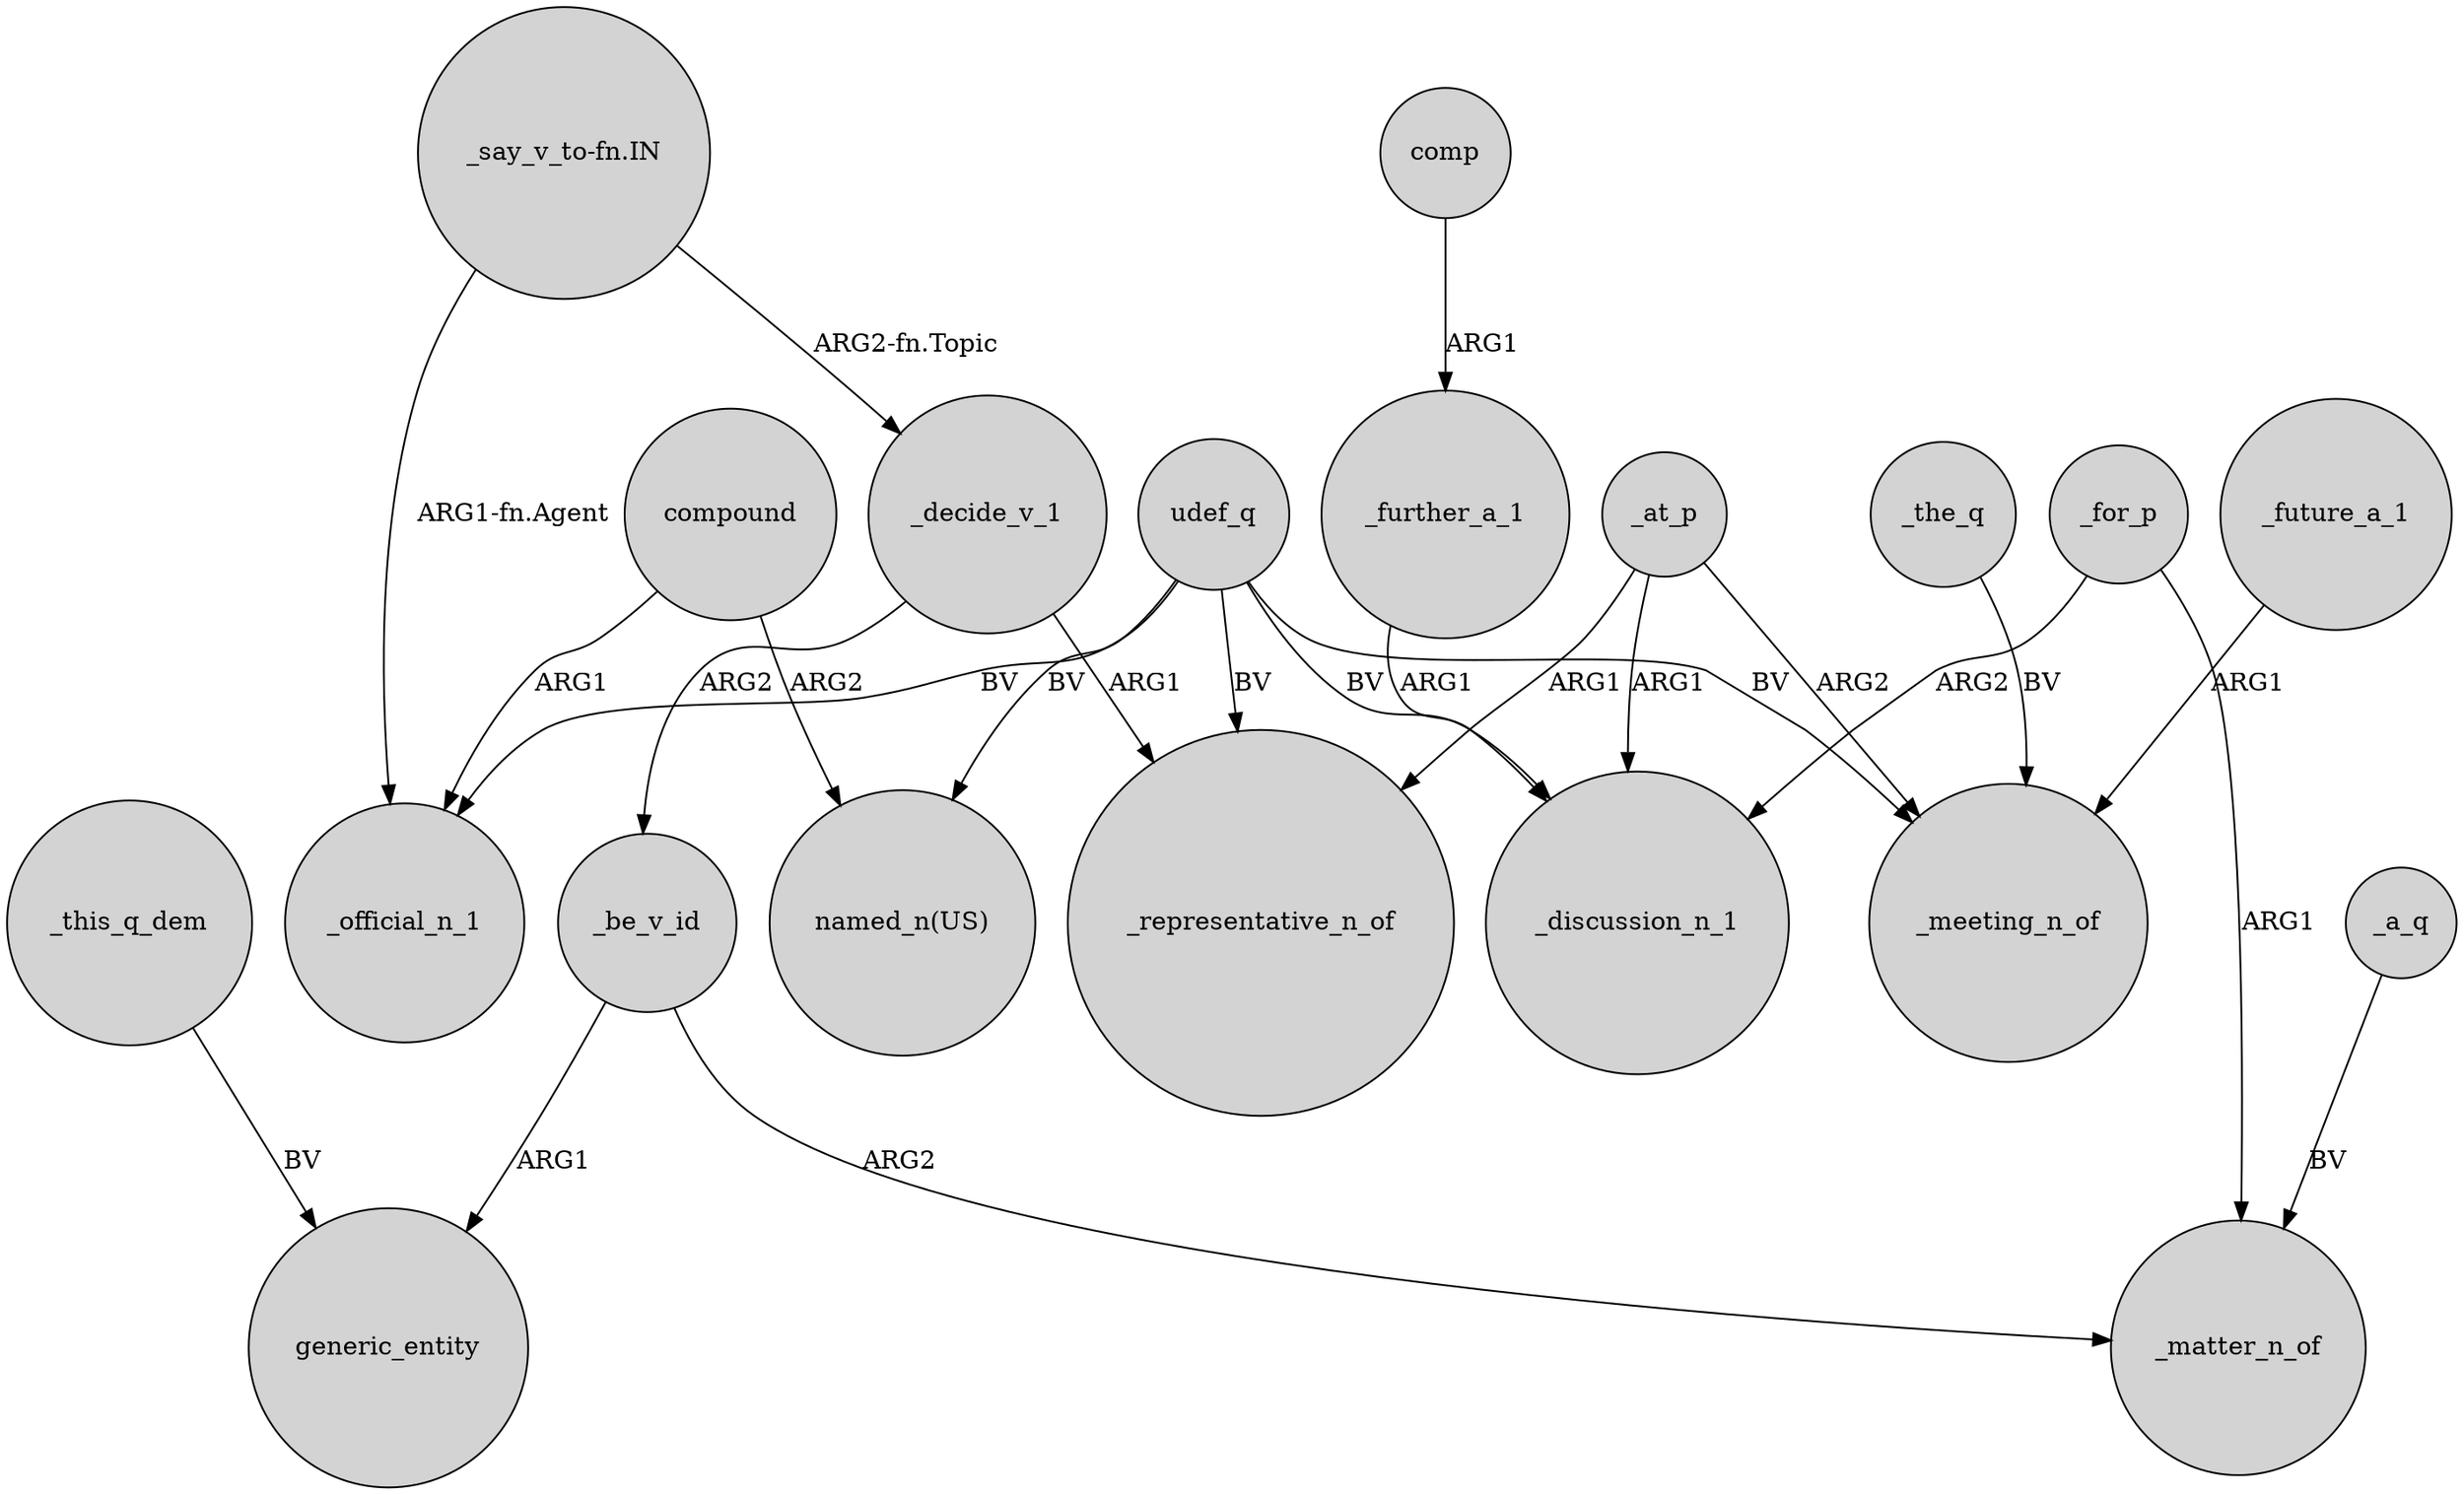 digraph {
	node [shape=circle style=filled]
	udef_q -> "named_n(US)" [label=BV]
	udef_q -> _discussion_n_1 [label=BV]
	_the_q -> _meeting_n_of [label=BV]
	"_say_v_to-fn.IN" -> _official_n_1 [label="ARG1-fn.Agent"]
	_decide_v_1 -> _representative_n_of [label=ARG1]
	_be_v_id -> generic_entity [label=ARG1]
	udef_q -> _meeting_n_of [label=BV]
	udef_q -> _representative_n_of [label=BV]
	_at_p -> _discussion_n_1 [label=ARG1]
	compound -> "named_n(US)" [label=ARG2]
	_for_p -> _discussion_n_1 [label=ARG2]
	_at_p -> _meeting_n_of [label=ARG2]
	_this_q_dem -> generic_entity [label=BV]
	comp -> _further_a_1 [label=ARG1]
	udef_q -> _official_n_1 [label=BV]
	_further_a_1 -> _discussion_n_1 [label=ARG1]
	_for_p -> _matter_n_of [label=ARG1]
	_decide_v_1 -> _be_v_id [label=ARG2]
	compound -> _official_n_1 [label=ARG1]
	_future_a_1 -> _meeting_n_of [label=ARG1]
	_be_v_id -> _matter_n_of [label=ARG2]
	_a_q -> _matter_n_of [label=BV]
	_at_p -> _representative_n_of [label=ARG1]
	"_say_v_to-fn.IN" -> _decide_v_1 [label="ARG2-fn.Topic"]
}
